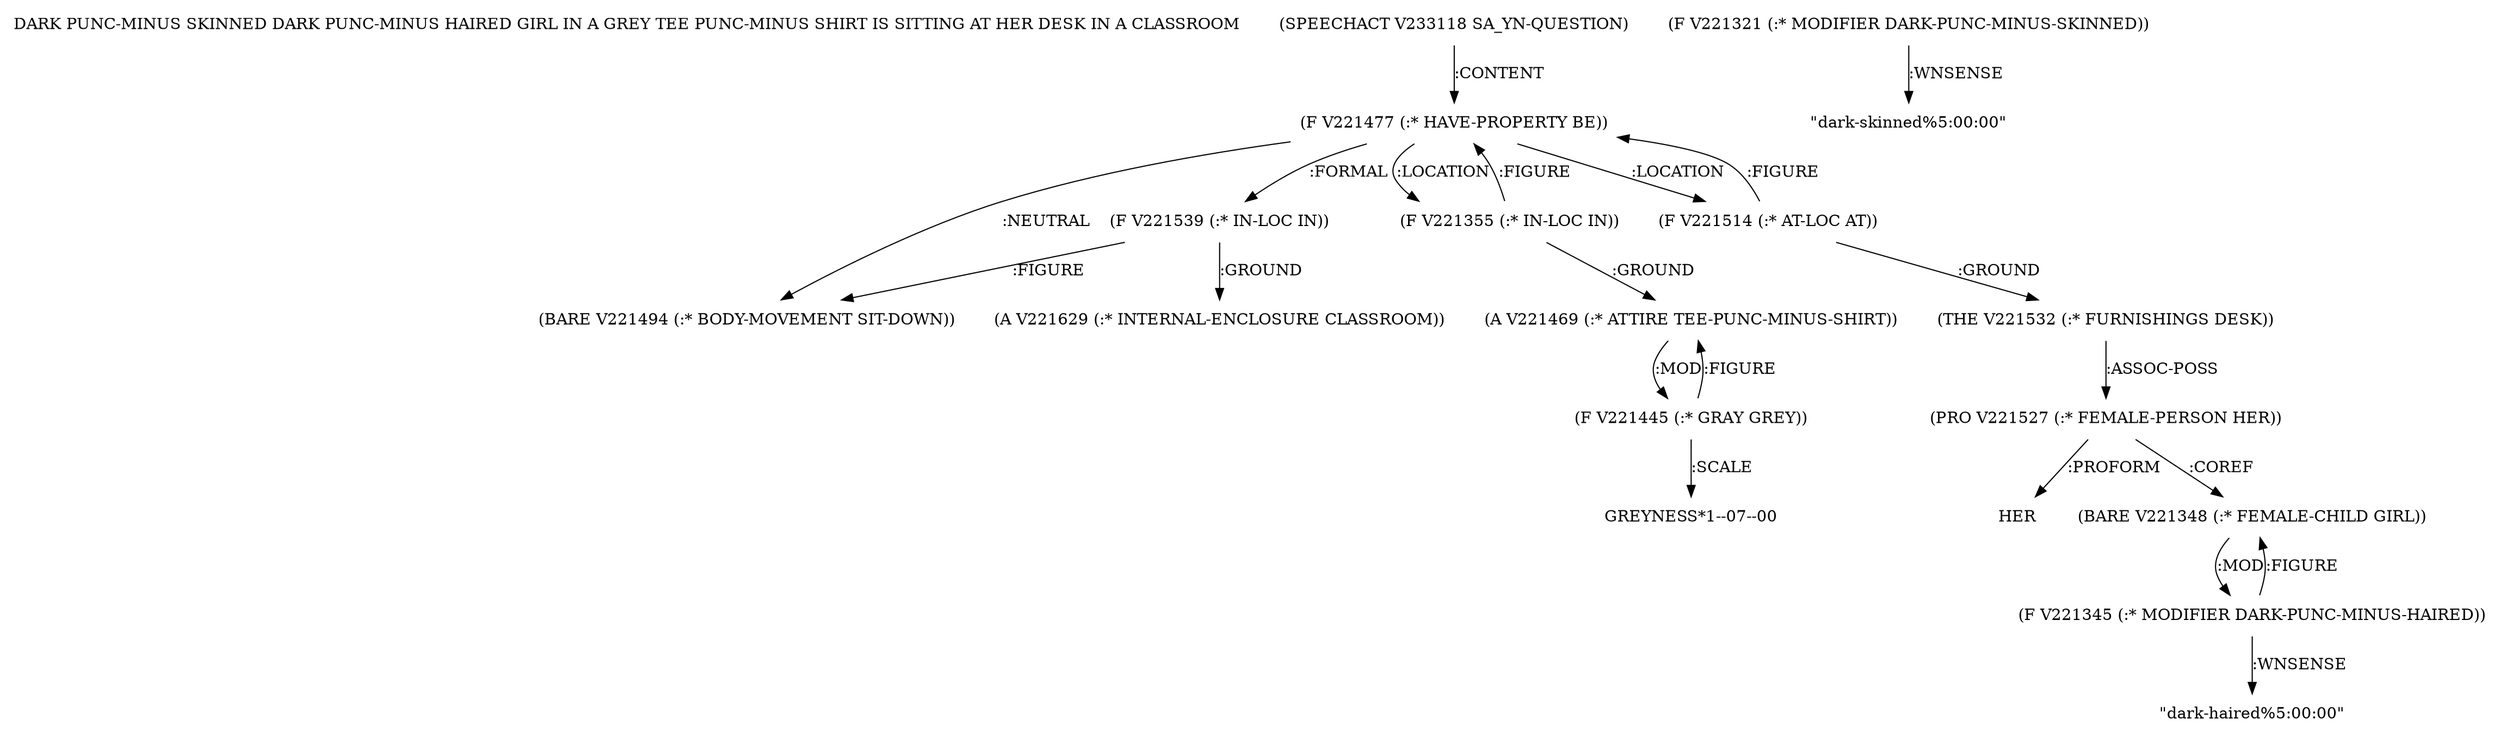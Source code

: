 digraph Terms {
  node [shape=none]
  "DARK PUNC-MINUS SKINNED DARK PUNC-MINUS HAIRED GIRL IN A GREY TEE PUNC-MINUS SHIRT IS SITTING AT HER DESK IN A CLASSROOM"
  "V233118" [label="(SPEECHACT V233118 SA_YN-QUESTION)"]
  "V233118" -> "V221477" [label=":CONTENT"]
  "V221477" [label="(F V221477 (:* HAVE-PROPERTY BE))"]
  "V221477" -> "V221494" [label=":NEUTRAL"]
  "V221477" -> "V221539" [label=":FORMAL"]
  "V221477" -> "V221355" [label=":LOCATION"]
  "V221477" -> "V221514" [label=":LOCATION"]
  "V221355" [label="(F V221355 (:* IN-LOC IN))"]
  "V221355" -> "V221469" [label=":GROUND"]
  "V221355" -> "V221477" [label=":FIGURE"]
  "V221469" [label="(A V221469 (:* ATTIRE TEE-PUNC-MINUS-SHIRT))"]
  "V221469" -> "V221445" [label=":MOD"]
  "V221445" [label="(F V221445 (:* GRAY GREY))"]
  "V221445" -> "V221469" [label=":FIGURE"]
  "V221445" -> "NT233186" [label=":SCALE"]
  "NT233186" [label="GREYNESS*1--07--00"]
  "V221494" [label="(BARE V221494 (:* BODY-MOVEMENT SIT-DOWN))"]
  "V221514" [label="(F V221514 (:* AT-LOC AT))"]
  "V221514" -> "V221532" [label=":GROUND"]
  "V221514" -> "V221477" [label=":FIGURE"]
  "V221532" [label="(THE V221532 (:* FURNISHINGS DESK))"]
  "V221532" -> "V221527" [label=":ASSOC-POSS"]
  "V221527" [label="(PRO V221527 (:* FEMALE-PERSON HER))"]
  "V221527" -> "NT233187" [label=":PROFORM"]
  "NT233187" [label="HER"]
  "V221527" -> "V221348" [label=":COREF"]
  "V221539" [label="(F V221539 (:* IN-LOC IN))"]
  "V221539" -> "V221629" [label=":GROUND"]
  "V221539" -> "V221494" [label=":FIGURE"]
  "V221629" [label="(A V221629 (:* INTERNAL-ENCLOSURE CLASSROOM))"]
  "V221348" [label="(BARE V221348 (:* FEMALE-CHILD GIRL))"]
  "V221348" -> "V221345" [label=":MOD"]
  "V221345" [label="(F V221345 (:* MODIFIER DARK-PUNC-MINUS-HAIRED))"]
  "V221345" -> "V221348" [label=":FIGURE"]
  "V221345" -> "NT233188" [label=":WNSENSE"]
  "NT233188" [label="\"dark-haired%5:00:00\""]
  "V221321" [label="(F V221321 (:* MODIFIER DARK-PUNC-MINUS-SKINNED))"]
  "V221321" -> "NT233189" [label=":WNSENSE"]
  "NT233189" [label="\"dark-skinned%5:00:00\""]
}
